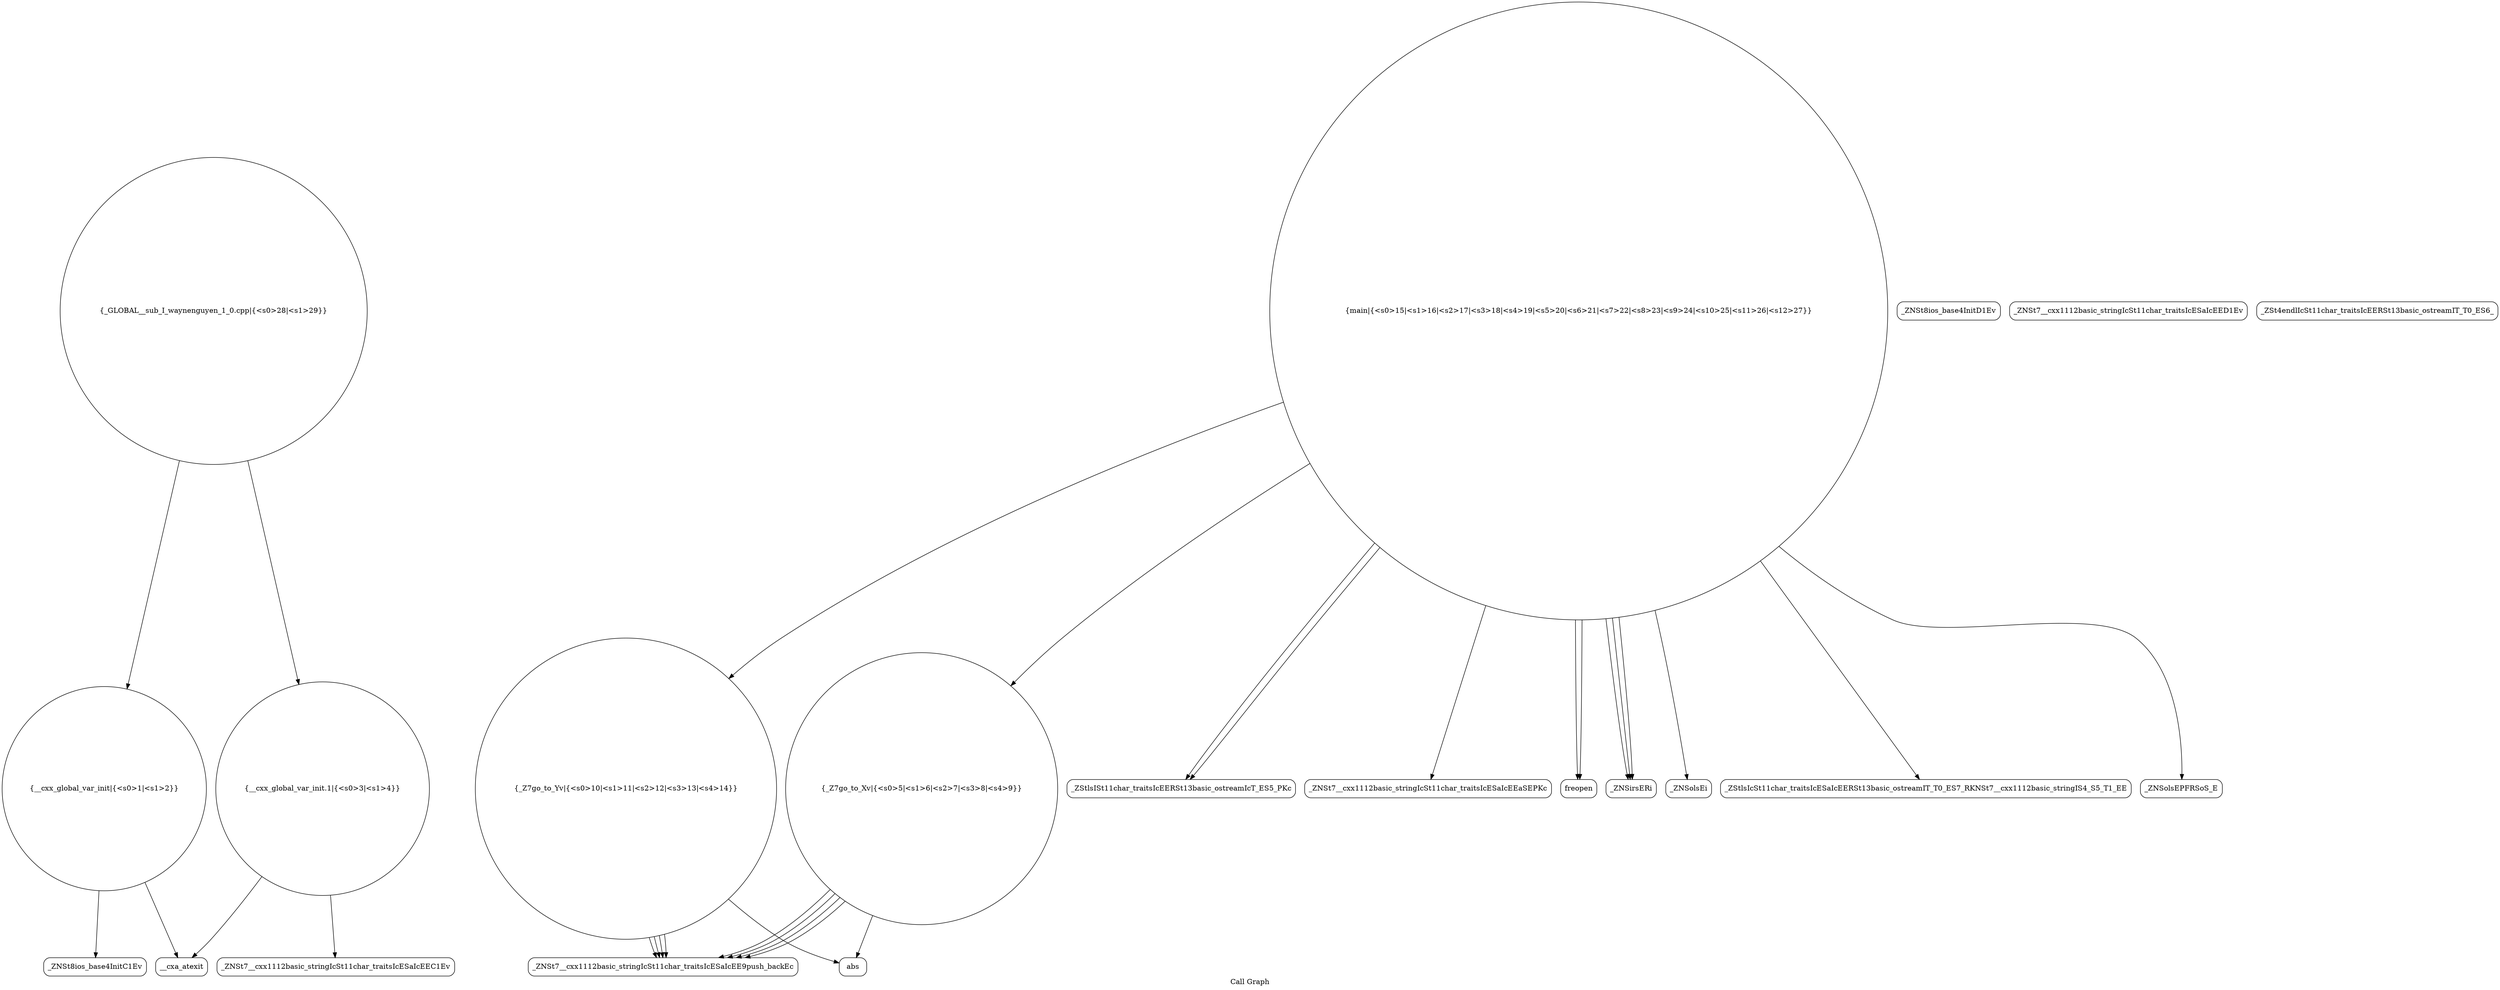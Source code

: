 digraph "Call Graph" {
	label="Call Graph";

	Node0x556ae6716dd0 [shape=record,shape=circle,label="{__cxx_global_var_init|{<s0>1|<s1>2}}"];
	Node0x556ae6716dd0:s0 -> Node0x556ae6717260[color=black];
	Node0x556ae6716dd0:s1 -> Node0x556ae6717360[color=black];
	Node0x556ae6717560 [shape=record,shape=circle,label="{_Z7go_to_Xv|{<s0>5|<s1>6|<s2>7|<s3>8|<s4>9}}"];
	Node0x556ae6717560:s0 -> Node0x556ae67175e0[color=black];
	Node0x556ae6717560:s1 -> Node0x556ae67175e0[color=black];
	Node0x556ae6717560:s2 -> Node0x556ae6717660[color=black];
	Node0x556ae6717560:s3 -> Node0x556ae67175e0[color=black];
	Node0x556ae6717560:s4 -> Node0x556ae67175e0[color=black];
	Node0x556ae67178e0 [shape=record,shape=Mrecord,label="{_ZStlsISt11char_traitsIcEERSt13basic_ostreamIcT_ES5_PKc}"];
	Node0x556ae67172e0 [shape=record,shape=Mrecord,label="{_ZNSt8ios_base4InitD1Ev}"];
	Node0x556ae6717660 [shape=record,shape=Mrecord,label="{abs}"];
	Node0x556ae67179e0 [shape=record,shape=Mrecord,label="{_ZNSt7__cxx1112basic_stringIcSt11char_traitsIcESaIcEEaSEPKc}"];
	Node0x556ae67173e0 [shape=record,shape=circle,label="{__cxx_global_var_init.1|{<s0>3|<s1>4}}"];
	Node0x556ae67173e0:s0 -> Node0x556ae6717460[color=black];
	Node0x556ae67173e0:s1 -> Node0x556ae6717360[color=black];
	Node0x556ae6717760 [shape=record,shape=circle,label="{main|{<s0>15|<s1>16|<s2>17|<s3>18|<s4>19|<s5>20|<s6>21|<s7>22|<s8>23|<s9>24|<s10>25|<s11>26|<s12>27}}"];
	Node0x556ae6717760:s0 -> Node0x556ae67177e0[color=black];
	Node0x556ae6717760:s1 -> Node0x556ae67177e0[color=black];
	Node0x556ae6717760:s2 -> Node0x556ae6717860[color=black];
	Node0x556ae6717760:s3 -> Node0x556ae67178e0[color=black];
	Node0x556ae6717760:s4 -> Node0x556ae6717960[color=black];
	Node0x556ae6717760:s5 -> Node0x556ae67178e0[color=black];
	Node0x556ae6717760:s6 -> Node0x556ae6717860[color=black];
	Node0x556ae6717760:s7 -> Node0x556ae6717860[color=black];
	Node0x556ae6717760:s8 -> Node0x556ae67179e0[color=black];
	Node0x556ae6717760:s9 -> Node0x556ae6717560[color=black];
	Node0x556ae6717760:s10 -> Node0x556ae67176e0[color=black];
	Node0x556ae6717760:s11 -> Node0x556ae6717a60[color=black];
	Node0x556ae6717760:s12 -> Node0x556ae6717ae0[color=black];
	Node0x556ae6717ae0 [shape=record,shape=Mrecord,label="{_ZNSolsEPFRSoS_E}"];
	Node0x556ae67174e0 [shape=record,shape=Mrecord,label="{_ZNSt7__cxx1112basic_stringIcSt11char_traitsIcESaIcEED1Ev}"];
	Node0x556ae6717860 [shape=record,shape=Mrecord,label="{_ZNSirsERi}"];
	Node0x556ae6717be0 [shape=record,shape=circle,label="{_GLOBAL__sub_I_waynenguyen_1_0.cpp|{<s0>28|<s1>29}}"];
	Node0x556ae6717be0:s0 -> Node0x556ae6716dd0[color=black];
	Node0x556ae6717be0:s1 -> Node0x556ae67173e0[color=black];
	Node0x556ae6717260 [shape=record,shape=Mrecord,label="{_ZNSt8ios_base4InitC1Ev}"];
	Node0x556ae67175e0 [shape=record,shape=Mrecord,label="{_ZNSt7__cxx1112basic_stringIcSt11char_traitsIcESaIcEE9push_backEc}"];
	Node0x556ae6717960 [shape=record,shape=Mrecord,label="{_ZNSolsEi}"];
	Node0x556ae6717360 [shape=record,shape=Mrecord,label="{__cxa_atexit}"];
	Node0x556ae67176e0 [shape=record,shape=circle,label="{_Z7go_to_Yv|{<s0>10|<s1>11|<s2>12|<s3>13|<s4>14}}"];
	Node0x556ae67176e0:s0 -> Node0x556ae67175e0[color=black];
	Node0x556ae67176e0:s1 -> Node0x556ae67175e0[color=black];
	Node0x556ae67176e0:s2 -> Node0x556ae6717660[color=black];
	Node0x556ae67176e0:s3 -> Node0x556ae67175e0[color=black];
	Node0x556ae67176e0:s4 -> Node0x556ae67175e0[color=black];
	Node0x556ae6717a60 [shape=record,shape=Mrecord,label="{_ZStlsIcSt11char_traitsIcESaIcEERSt13basic_ostreamIT_T0_ES7_RKNSt7__cxx1112basic_stringIS4_S5_T1_EE}"];
	Node0x556ae6717460 [shape=record,shape=Mrecord,label="{_ZNSt7__cxx1112basic_stringIcSt11char_traitsIcESaIcEEC1Ev}"];
	Node0x556ae67177e0 [shape=record,shape=Mrecord,label="{freopen}"];
	Node0x556ae6717b60 [shape=record,shape=Mrecord,label="{_ZSt4endlIcSt11char_traitsIcEERSt13basic_ostreamIT_T0_ES6_}"];
}
